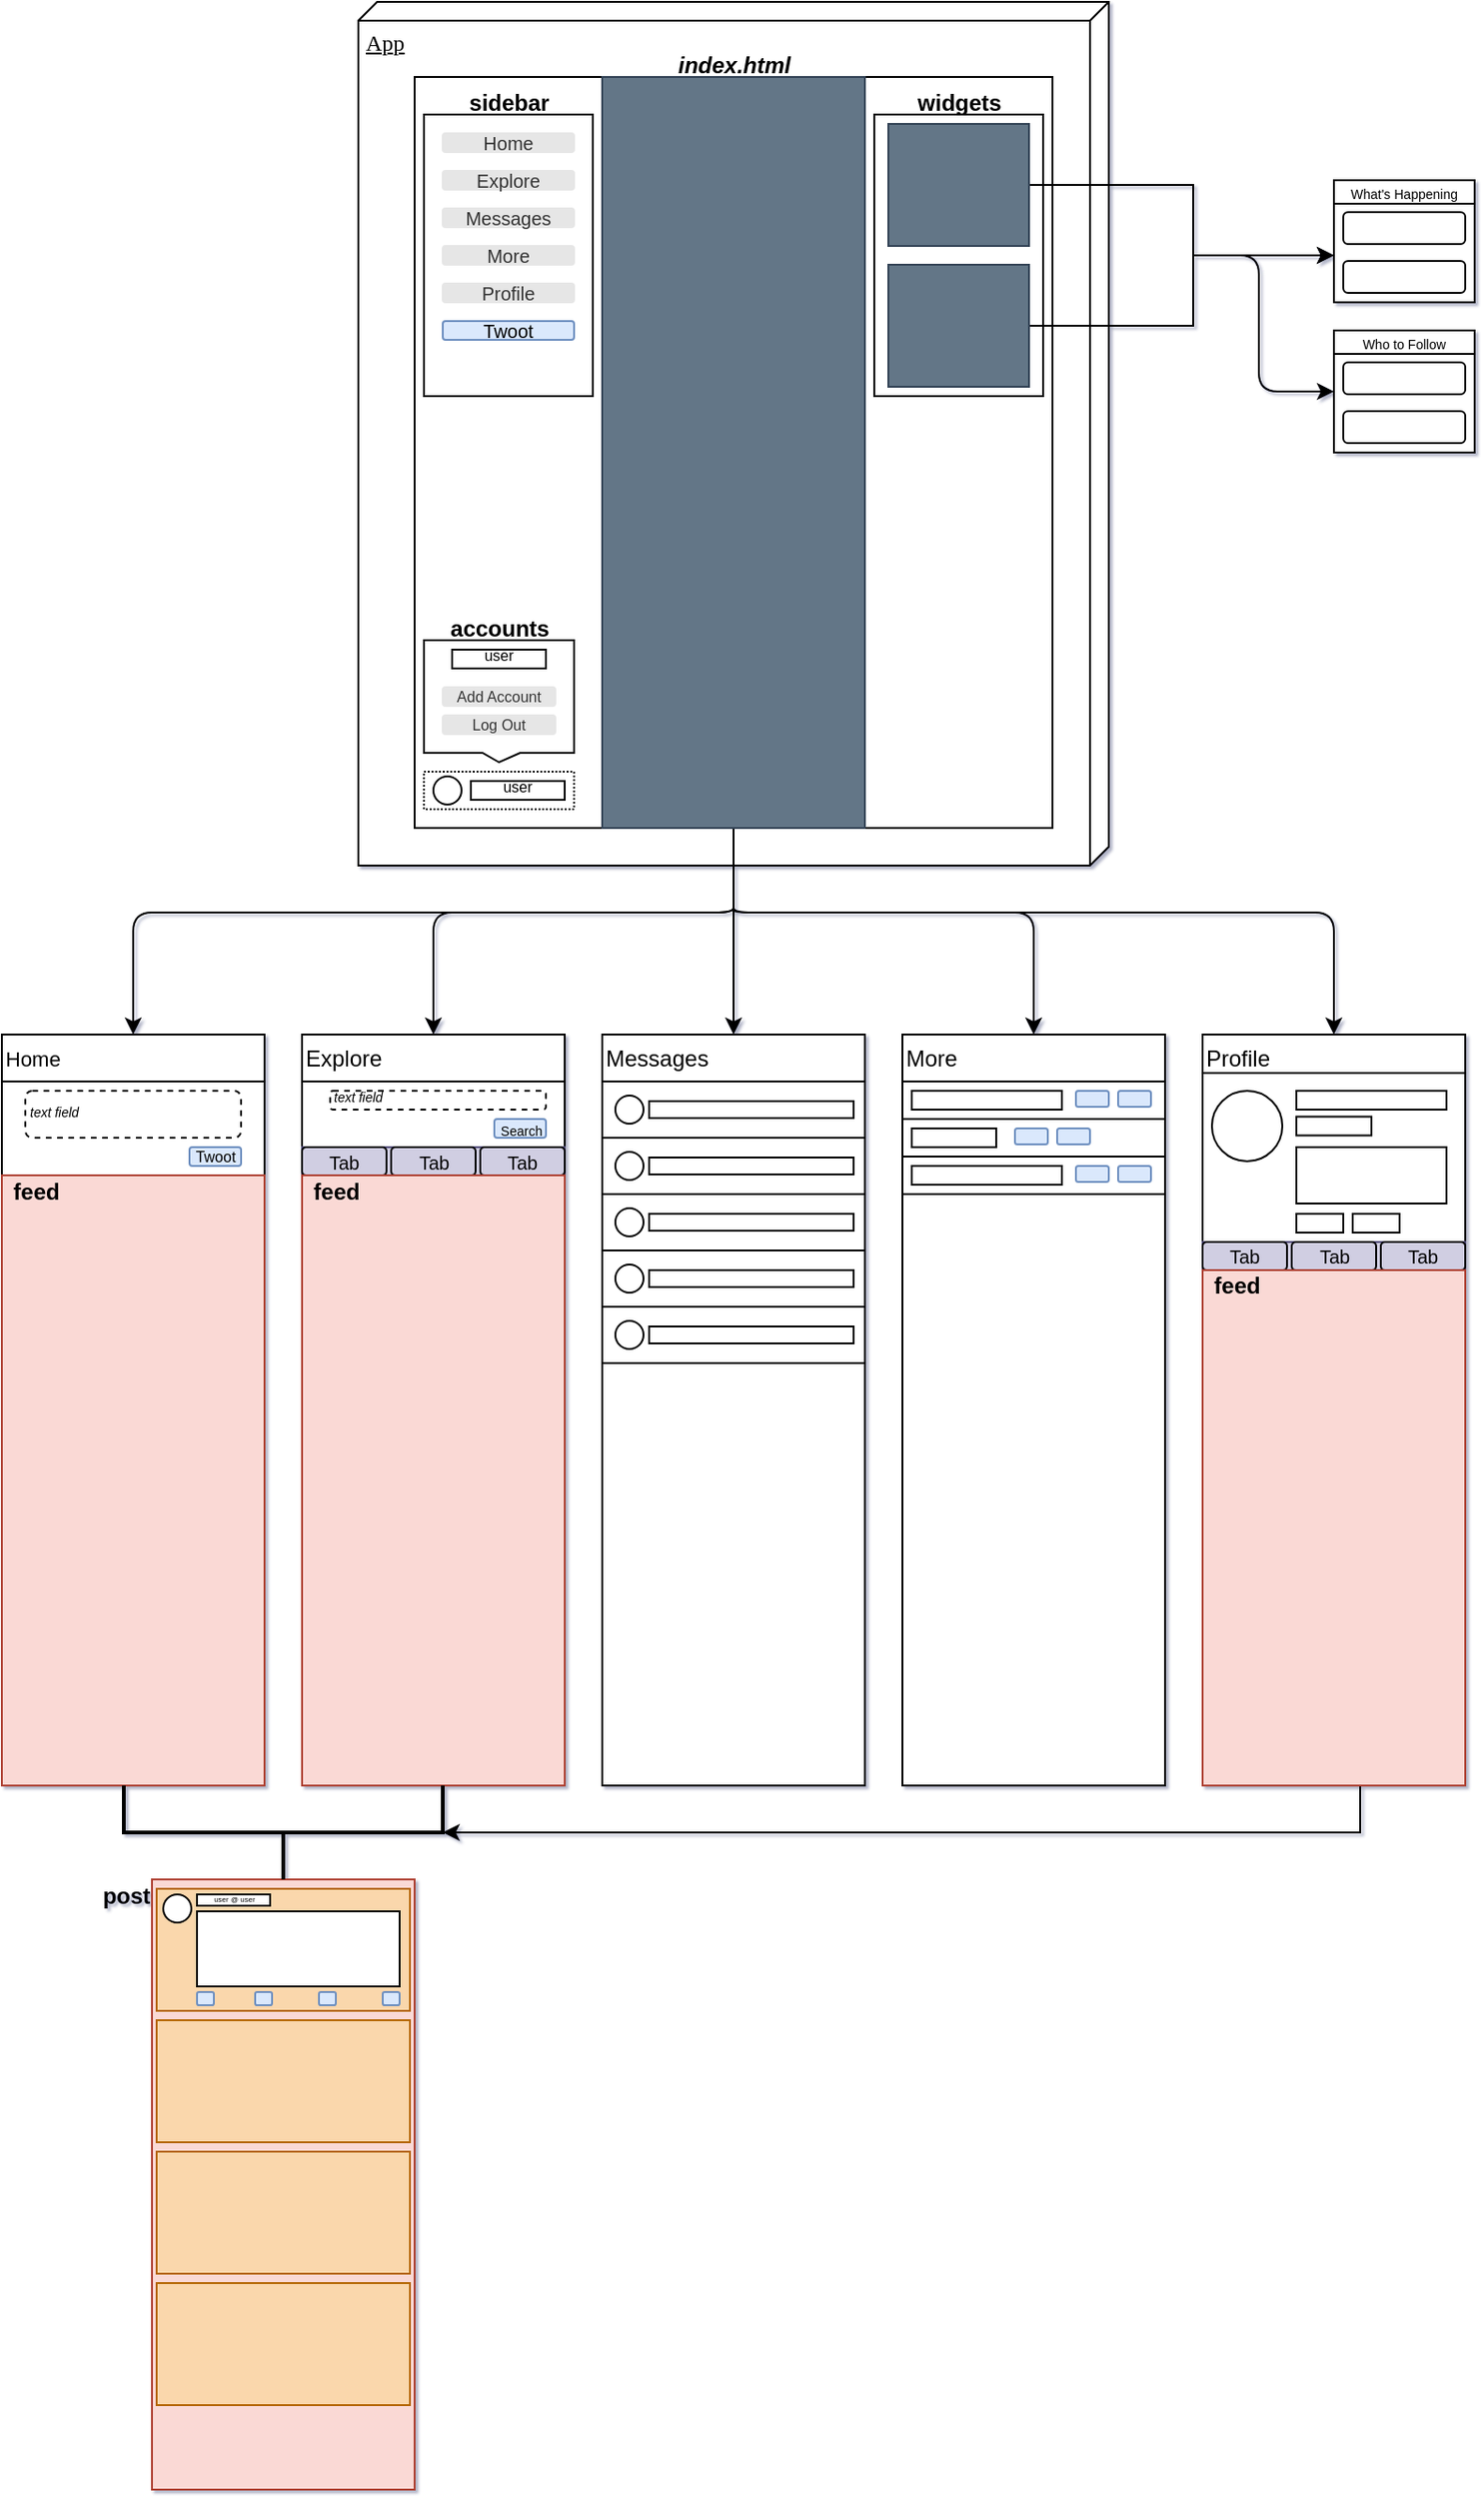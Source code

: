 <mxfile version="13.1.6" type="device"><diagram name="Page-1" id="5f0bae14-7c28-e335-631c-24af17079c00"><mxGraphModel dx="5815" dy="2143" grid="1" gridSize="5" guides="1" tooltips="1" connect="1" arrows="1" fold="1" page="1" pageScale="1" pageWidth="1100" pageHeight="850" background="#ffffff" math="0" shadow="1"><root><mxCell id="0"/><mxCell id="1" parent="0"/><mxCell id="e6B-smP4ppt92Zw9V9i2-34" value="" style="rounded=0;whiteSpace=wrap;html=1;strokeWidth=1;fontSize=10;fillColor=#fad9d5;strokeColor=#ae4132;" vertex="1" parent="1"><mxGeometry x="-90" y="1020" width="140" height="325" as="geometry"/></mxCell><mxCell id="39150e848f15840c-1" value="App" style="verticalAlign=top;align=left;spacingTop=8;spacingLeft=2;spacingRight=12;shape=cube;size=10;direction=south;fontStyle=4;html=1;rounded=0;shadow=0;comic=0;labelBackgroundColor=none;strokeWidth=1;fontFamily=Verdana;fontSize=12" parent="1" vertex="1"><mxGeometry x="20" y="20" width="400" height="460" as="geometry"/></mxCell><mxCell id="5C-w-oJKyc5HaczfVoes-1" value="" style="rounded=0;whiteSpace=wrap;html=1;" parent="1" vertex="1"><mxGeometry x="50" y="60" width="340" height="400" as="geometry"/></mxCell><mxCell id="5C-w-oJKyc5HaczfVoes-2" value="" style="rounded=0;whiteSpace=wrap;html=1;" parent="1" vertex="1"><mxGeometry x="50" y="60" width="110" height="400" as="geometry"/></mxCell><mxCell id="5C-w-oJKyc5HaczfVoes-3" value="&lt;div align=&quot;center&quot;&gt;&lt;i&gt;&lt;font style=&quot;font-size: 12px ; line-height: 120%&quot;&gt;index.html&lt;/font&gt;&lt;/i&gt;&lt;/div&gt;" style="text;strokeColor=none;fillColor=none;html=1;fontSize=24;fontStyle=1;verticalAlign=middle;align=center;" parent="1" vertex="1"><mxGeometry x="200" y="40" width="40" height="20" as="geometry"/></mxCell><mxCell id="5C-w-oJKyc5HaczfVoes-4" value="" style="rounded=0;whiteSpace=wrap;html=1;" parent="1" vertex="1"><mxGeometry x="280" y="60" width="110" height="400" as="geometry"/></mxCell><mxCell id="5C-w-oJKyc5HaczfVoes-33" style="edgeStyle=orthogonalEdgeStyle;rounded=0;orthogonalLoop=1;jettySize=auto;html=1;exitX=0.5;exitY=1;exitDx=0;exitDy=0;entryX=0.5;entryY=0;entryDx=0;entryDy=0;" parent="1" source="5C-w-oJKyc5HaczfVoes-5" target="5C-w-oJKyc5HaczfVoes-31" edge="1"><mxGeometry relative="1" as="geometry"><mxPoint x="220" y="520" as="targetPoint"/></mxGeometry></mxCell><mxCell id="5C-w-oJKyc5HaczfVoes-5" value="" style="rounded=0;whiteSpace=wrap;html=1;fillColor=#647687;strokeColor=#314354;fontColor=#ffffff;" parent="1" vertex="1"><mxGeometry x="150" y="60" width="140" height="400" as="geometry"/></mxCell><mxCell id="5C-w-oJKyc5HaczfVoes-6" value="" style="rounded=0;whiteSpace=wrap;html=1;" parent="1" vertex="1"><mxGeometry x="55" y="80" width="90" height="150" as="geometry"/></mxCell><mxCell id="5C-w-oJKyc5HaczfVoes-8" value="Home" style="rounded=1;html=1;shadow=0;dashed=0;whiteSpace=wrap;fontSize=10;fillColor=#E6E6E6;align=center;strokeColor=#E6E6E6;fontColor=#333333;" parent="1" vertex="1"><mxGeometry x="65" y="90" width="70" height="10" as="geometry"/></mxCell><mxCell id="5C-w-oJKyc5HaczfVoes-9" value="Explore" style="rounded=1;html=1;shadow=0;dashed=0;whiteSpace=wrap;fontSize=10;fillColor=#E6E6E6;align=center;strokeColor=#E6E6E6;fontColor=#333333;" parent="1" vertex="1"><mxGeometry x="65" y="110" width="70" height="10" as="geometry"/></mxCell><mxCell id="5C-w-oJKyc5HaczfVoes-10" value="Messages" style="rounded=1;html=1;shadow=0;dashed=0;whiteSpace=wrap;fontSize=10;fillColor=#E6E6E6;align=center;strokeColor=#E6E6E6;fontColor=#333333;" parent="1" vertex="1"><mxGeometry x="65" y="130" width="70" height="10" as="geometry"/></mxCell><mxCell id="5C-w-oJKyc5HaczfVoes-11" value="More" style="rounded=1;html=1;shadow=0;dashed=0;whiteSpace=wrap;fontSize=10;fillColor=#E6E6E6;align=center;strokeColor=#E6E6E6;fontColor=#333333;" parent="1" vertex="1"><mxGeometry x="65" y="150" width="70" height="10" as="geometry"/></mxCell><mxCell id="5C-w-oJKyc5HaczfVoes-12" value="Profile" style="rounded=1;html=1;shadow=0;dashed=0;whiteSpace=wrap;fontSize=10;fillColor=#E6E6E6;align=center;strokeColor=#E6E6E6;fontColor=#333333;" parent="1" vertex="1"><mxGeometry x="65" y="170" width="70" height="10" as="geometry"/></mxCell><mxCell id="5C-w-oJKyc5HaczfVoes-13" style="edgeStyle=orthogonalEdgeStyle;rounded=0;orthogonalLoop=1;jettySize=auto;html=1;exitX=0.5;exitY=1;exitDx=0;exitDy=0;" parent="1" source="5C-w-oJKyc5HaczfVoes-6" target="5C-w-oJKyc5HaczfVoes-6" edge="1"><mxGeometry relative="1" as="geometry"/></mxCell><mxCell id="5C-w-oJKyc5HaczfVoes-14" value="" style="rounded=0;whiteSpace=wrap;html=1;dashed=1;dashPattern=1 1;" parent="1" vertex="1"><mxGeometry x="55" y="430" width="80" height="20" as="geometry"/></mxCell><mxCell id="5C-w-oJKyc5HaczfVoes-15" value="&lt;div&gt;Twoot&lt;/div&gt;" style="rounded=1;html=1;shadow=0;dashed=0;whiteSpace=wrap;fontSize=10;fillColor=#dae8fc;align=center;strokeColor=#6c8ebf;" parent="1" vertex="1"><mxGeometry x="65" y="190" width="70" height="10" as="geometry"/></mxCell><mxCell id="5C-w-oJKyc5HaczfVoes-20" value="" style="rounded=0;whiteSpace=wrap;html=1;" parent="1" vertex="1"><mxGeometry x="295" y="80" width="90" height="150" as="geometry"/></mxCell><mxCell id="5C-w-oJKyc5HaczfVoes-21" value="" style="ellipse;whiteSpace=wrap;html=1;aspect=fixed;" parent="1" vertex="1"><mxGeometry x="60" y="432.5" width="15" height="15" as="geometry"/></mxCell><mxCell id="5C-w-oJKyc5HaczfVoes-22" value="&lt;sup&gt;&lt;font style=&quot;font-size: 8px&quot;&gt;user&lt;/font&gt;&lt;/sup&gt;" style="rounded=0;whiteSpace=wrap;html=1;" parent="1" vertex="1"><mxGeometry x="80" y="435" width="50" height="10" as="geometry"/></mxCell><mxCell id="5C-w-oJKyc5HaczfVoes-23" value="" style="shape=callout;whiteSpace=wrap;html=1;perimeter=calloutPerimeter;size=5;position=0.39;base=20;position2=0.5;" parent="1" vertex="1"><mxGeometry x="55" y="360" width="80" height="65" as="geometry"/></mxCell><mxCell id="5C-w-oJKyc5HaczfVoes-25" value="&lt;sup&gt;&lt;font style=&quot;font-size: 8px&quot;&gt;user&lt;/font&gt;&lt;/sup&gt;" style="rounded=0;whiteSpace=wrap;html=1;" parent="1" vertex="1"><mxGeometry x="70" y="365" width="50" height="10" as="geometry"/></mxCell><mxCell id="5C-w-oJKyc5HaczfVoes-26" value="&lt;div style=&quot;font-size: 8px&quot;&gt;&lt;font style=&quot;font-size: 8px&quot;&gt;Add Account&lt;/font&gt;&lt;/div&gt;" style="rounded=1;html=1;shadow=0;dashed=0;whiteSpace=wrap;fontSize=10;fillColor=#E6E6E6;align=center;strokeColor=#E6E6E6;fontColor=#333333;" parent="1" vertex="1"><mxGeometry x="65" y="385" width="60" height="10" as="geometry"/></mxCell><mxCell id="5C-w-oJKyc5HaczfVoes-27" value="&lt;div style=&quot;font-size: 8px&quot;&gt;&lt;font style=&quot;font-size: 8px&quot;&gt;Log Out&lt;/font&gt;&lt;/div&gt;" style="rounded=1;html=1;shadow=0;dashed=0;whiteSpace=wrap;fontSize=10;fillColor=#E6E6E6;align=center;strokeColor=#E6E6E6;fontColor=#333333;" parent="1" vertex="1"><mxGeometry x="65" y="400" width="60" height="10" as="geometry"/></mxCell><mxCell id="5C-w-oJKyc5HaczfVoes-31" value="" style="rounded=0;whiteSpace=wrap;html=1;" parent="1" vertex="1"><mxGeometry x="150" y="570" width="140" height="400" as="geometry"/></mxCell><mxCell id="5C-w-oJKyc5HaczfVoes-34" value="" style="rounded=0;whiteSpace=wrap;html=1;" parent="1" vertex="1"><mxGeometry x="-10" y="570" width="140" height="400" as="geometry"/></mxCell><mxCell id="5C-w-oJKyc5HaczfVoes-35" value="" style="rounded=0;whiteSpace=wrap;html=1;" parent="1" vertex="1"><mxGeometry x="310" y="570" width="140" height="400" as="geometry"/></mxCell><mxCell id="5C-w-oJKyc5HaczfVoes-36" value="" style="rounded=0;whiteSpace=wrap;html=1;" parent="1" vertex="1"><mxGeometry x="-170" y="570" width="140" height="400" as="geometry"/></mxCell><mxCell id="5C-w-oJKyc5HaczfVoes-37" value="" style="rounded=0;whiteSpace=wrap;html=1;" parent="1" vertex="1"><mxGeometry x="470" y="570" width="140" height="400" as="geometry"/></mxCell><mxCell id="5C-w-oJKyc5HaczfVoes-38" value="" style="edgeStyle=segmentEdgeStyle;endArrow=classic;html=1;entryX=0.5;entryY=0;entryDx=0;entryDy=0;" parent="1" target="5C-w-oJKyc5HaczfVoes-36" edge="1"><mxGeometry width="50" height="50" relative="1" as="geometry"><mxPoint x="220" y="500" as="sourcePoint"/><mxPoint x="-5" y="545" as="targetPoint"/><Array as="points"><mxPoint x="220" y="505"/><mxPoint x="-100" y="505"/></Array></mxGeometry></mxCell><mxCell id="5C-w-oJKyc5HaczfVoes-39" value="" style="edgeStyle=segmentEdgeStyle;endArrow=classic;html=1;entryX=0.5;entryY=0;entryDx=0;entryDy=0;" parent="1" edge="1"><mxGeometry width="50" height="50" relative="1" as="geometry"><mxPoint x="220" y="500" as="sourcePoint"/><mxPoint x="60" y="570" as="targetPoint"/><Array as="points"><mxPoint x="220" y="505"/><mxPoint x="60" y="505"/></Array></mxGeometry></mxCell><mxCell id="5C-w-oJKyc5HaczfVoes-40" value="" style="edgeStyle=segmentEdgeStyle;endArrow=classic;html=1;entryX=0.5;entryY=0;entryDx=0;entryDy=0;" parent="1" edge="1"><mxGeometry width="50" height="50" relative="1" as="geometry"><mxPoint x="220" y="500" as="sourcePoint"/><mxPoint x="379.99" y="570" as="targetPoint"/><Array as="points"><mxPoint x="220" y="500"/><mxPoint x="220" y="505"/><mxPoint x="380" y="505"/></Array></mxGeometry></mxCell><mxCell id="5C-w-oJKyc5HaczfVoes-41" value="" style="edgeStyle=segmentEdgeStyle;endArrow=classic;html=1;entryX=0.5;entryY=0;entryDx=0;entryDy=0;" parent="1" edge="1"><mxGeometry width="50" height="50" relative="1" as="geometry"><mxPoint x="220" y="505" as="sourcePoint"/><mxPoint x="539.99" y="570" as="targetPoint"/><Array as="points"><mxPoint x="220" y="500"/><mxPoint x="220" y="505"/><mxPoint x="540" y="505"/></Array></mxGeometry></mxCell><mxCell id="5C-w-oJKyc5HaczfVoes-43" value="&lt;font style=&quot;font-size: 12px&quot;&gt;sidebar&lt;/font&gt;" style="text;strokeColor=none;fillColor=none;html=1;fontSize=24;fontStyle=1;verticalAlign=middle;align=center;" parent="1" vertex="1"><mxGeometry x="82.5" y="60" width="35" height="20" as="geometry"/></mxCell><mxCell id="5C-w-oJKyc5HaczfVoes-44" value="&lt;font style=&quot;font-size: 12px&quot;&gt;accounts&lt;/font&gt;" style="text;strokeColor=none;fillColor=none;html=1;fontSize=24;fontStyle=1;verticalAlign=middle;align=center;" parent="1" vertex="1"><mxGeometry x="77.5" y="340" width="35" height="20" as="geometry"/></mxCell><mxCell id="5C-w-oJKyc5HaczfVoes-45" value="&lt;font style=&quot;font-size: 12px&quot;&gt;widgets&lt;/font&gt;" style="text;strokeColor=none;fillColor=none;html=1;fontSize=24;fontStyle=1;verticalAlign=middle;align=center;" parent="1" vertex="1"><mxGeometry x="322.5" y="60" width="35" height="20" as="geometry"/></mxCell><mxCell id="5C-w-oJKyc5HaczfVoes-49" style="edgeStyle=orthogonalEdgeStyle;rounded=0;orthogonalLoop=1;jettySize=auto;html=1;exitX=1;exitY=0.5;exitDx=0;exitDy=0;" parent="1" source="5C-w-oJKyc5HaczfVoes-46" edge="1"><mxGeometry relative="1" as="geometry"><mxPoint x="540" y="155" as="targetPoint"/><Array as="points"><mxPoint x="465" y="118"/><mxPoint x="465" y="155"/></Array></mxGeometry></mxCell><mxCell id="5C-w-oJKyc5HaczfVoes-46" value="" style="rounded=0;whiteSpace=wrap;html=1;fillColor=#647687;strokeColor=#314354;fontColor=#ffffff;" parent="1" vertex="1"><mxGeometry x="302.5" y="85" width="75" height="65" as="geometry"/></mxCell><mxCell id="5C-w-oJKyc5HaczfVoes-50" style="edgeStyle=orthogonalEdgeStyle;rounded=0;orthogonalLoop=1;jettySize=auto;html=1;exitX=1;exitY=0.5;exitDx=0;exitDy=0;" parent="1" source="5C-w-oJKyc5HaczfVoes-47" edge="1"><mxGeometry relative="1" as="geometry"><mxPoint x="540" y="155" as="targetPoint"/><Array as="points"><mxPoint x="465" y="193"/><mxPoint x="465" y="155"/></Array></mxGeometry></mxCell><mxCell id="5C-w-oJKyc5HaczfVoes-47" value="" style="rounded=0;whiteSpace=wrap;html=1;fillColor=#647687;strokeColor=#314354;fontColor=#ffffff;" parent="1" vertex="1"><mxGeometry x="302.5" y="160" width="75" height="65" as="geometry"/></mxCell><mxCell id="5C-w-oJKyc5HaczfVoes-51" value="" style="rounded=0;whiteSpace=wrap;html=1;" parent="1" vertex="1"><mxGeometry x="540" y="115" width="75" height="65" as="geometry"/></mxCell><mxCell id="5C-w-oJKyc5HaczfVoes-52" value="" style="rounded=0;whiteSpace=wrap;html=1;" parent="1" vertex="1"><mxGeometry x="540" y="195" width="75" height="65" as="geometry"/></mxCell><mxCell id="5C-w-oJKyc5HaczfVoes-54" value="" style="edgeStyle=segmentEdgeStyle;endArrow=classic;html=1;entryX=0;entryY=0.5;entryDx=0;entryDy=0;" parent="1" target="5C-w-oJKyc5HaczfVoes-52" edge="1"><mxGeometry width="50" height="50" relative="1" as="geometry"><mxPoint x="465" y="155" as="sourcePoint"/><mxPoint x="495" y="200" as="targetPoint"/><Array as="points"><mxPoint x="500" y="155"/><mxPoint x="500" y="228"/></Array></mxGeometry></mxCell><mxCell id="5C-w-oJKyc5HaczfVoes-56" value="&lt;font style=&quot;font-size: 7px&quot;&gt;Who to Follow&lt;br&gt;&lt;/font&gt;" style="rounded=0;whiteSpace=wrap;html=1;" parent="1" vertex="1"><mxGeometry x="540" y="195" width="75" height="12.5" as="geometry"/></mxCell><mxCell id="5C-w-oJKyc5HaczfVoes-63" value="" style="rounded=1;whiteSpace=wrap;html=1;" parent="1" vertex="1"><mxGeometry x="545" y="158" width="65" height="17" as="geometry"/></mxCell><mxCell id="5C-w-oJKyc5HaczfVoes-64" value="" style="rounded=1;whiteSpace=wrap;html=1;" parent="1" vertex="1"><mxGeometry x="545" y="212" width="65" height="17" as="geometry"/></mxCell><mxCell id="5C-w-oJKyc5HaczfVoes-65" value="" style="rounded=1;whiteSpace=wrap;html=1;" parent="1" vertex="1"><mxGeometry x="545" y="238" width="65" height="17" as="geometry"/></mxCell><mxCell id="sjUzF-y97kDB1ub5s8Gs-2" value="&lt;div style=&quot;font-size: 11px&quot; align=&quot;left&quot;&gt;&lt;font style=&quot;font-size: 11px&quot;&gt;Home&lt;/font&gt;&lt;/div&gt;" style="rounded=0;whiteSpace=wrap;html=1;align=left;" parent="1" vertex="1"><mxGeometry x="-170" y="570" width="140" height="25" as="geometry"/></mxCell><mxCell id="e6B-smP4ppt92Zw9V9i2-1" value="" style="rounded=0;whiteSpace=wrap;html=1;" vertex="1" parent="1"><mxGeometry x="-170" y="595" width="140" height="50" as="geometry"/></mxCell><mxCell id="e6B-smP4ppt92Zw9V9i2-2" value="&lt;div align=&quot;left&quot;&gt;&lt;sup&gt;&lt;i&gt;&lt;font style=&quot;font-size: 7px&quot;&gt;text field&lt;/font&gt;&lt;/i&gt;&lt;/sup&gt;&lt;br&gt;&lt;/div&gt;" style="rounded=1;whiteSpace=wrap;html=1;dashed=1;align=left;" vertex="1" parent="1"><mxGeometry x="-157.5" y="600" width="115" height="25" as="geometry"/></mxCell><mxCell id="e6B-smP4ppt92Zw9V9i2-3" value="&lt;div style=&quot;font-size: 8px&quot;&gt;&lt;font style=&quot;font-size: 8px&quot;&gt;Twoot&lt;/font&gt;&lt;/div&gt;" style="rounded=1;html=1;shadow=0;dashed=0;whiteSpace=wrap;fontSize=10;fillColor=#dae8fc;align=center;strokeColor=#6c8ebf;" vertex="1" parent="1"><mxGeometry x="-70" y="630" width="27.5" height="10" as="geometry"/></mxCell><mxCell id="e6B-smP4ppt92Zw9V9i2-5" value="" style="rounded=0;whiteSpace=wrap;html=1;fillColor=#fad7ac;strokeColor=#b46504;strokeWidth=1;" vertex="1" parent="1"><mxGeometry x="-87.5" y="1095" width="135" height="65" as="geometry"/></mxCell><mxCell id="e6B-smP4ppt92Zw9V9i2-6" value="" style="rounded=0;whiteSpace=wrap;html=1;fillColor=#fad7ac;strokeColor=#b46504;strokeWidth=1;" vertex="1" parent="1"><mxGeometry x="-87.5" y="1165" width="135" height="65" as="geometry"/></mxCell><mxCell id="e6B-smP4ppt92Zw9V9i2-7" value="" style="rounded=0;whiteSpace=wrap;html=1;fillColor=#fad7ac;strokeColor=#b46504;strokeWidth=1;" vertex="1" parent="1"><mxGeometry x="-87.5" y="1235" width="135" height="65" as="geometry"/></mxCell><mxCell id="e6B-smP4ppt92Zw9V9i2-8" value="Explore" style="rounded=0;whiteSpace=wrap;html=1;align=left;" vertex="1" parent="1"><mxGeometry x="-10" y="570" width="140" height="25" as="geometry"/></mxCell><mxCell id="e6B-smP4ppt92Zw9V9i2-13" value="" style="rounded=0;whiteSpace=wrap;html=1;strokeWidth=1;" vertex="1" parent="1"><mxGeometry x="-10" y="595" width="140" height="50" as="geometry"/></mxCell><mxCell id="e6B-smP4ppt92Zw9V9i2-14" value="&lt;div align=&quot;left&quot;&gt;&lt;sup&gt;&lt;i&gt;&lt;font style=&quot;font-size: 7px&quot;&gt;text field&lt;/font&gt;&lt;/i&gt;&lt;/sup&gt;&lt;br&gt;&lt;/div&gt;" style="rounded=1;whiteSpace=wrap;html=1;dashed=1;align=left;" vertex="1" parent="1"><mxGeometry x="5" y="600" width="115" height="10" as="geometry"/></mxCell><mxCell id="e6B-smP4ppt92Zw9V9i2-15" value="&lt;font style=&quot;font-size: 7px&quot;&gt;Search&lt;/font&gt;" style="rounded=1;html=1;shadow=0;dashed=0;whiteSpace=wrap;fontSize=10;fillColor=#dae8fc;align=center;strokeColor=#6c8ebf;" vertex="1" parent="1"><mxGeometry x="92.5" y="615" width="27.5" height="10" as="geometry"/></mxCell><mxCell id="e6B-smP4ppt92Zw9V9i2-19" value="" style="rounded=0;whiteSpace=wrap;html=1;strokeWidth=1;fillColor=#d0cee2;strokeColor=#56517e;" vertex="1" parent="1"><mxGeometry x="-10" y="630" width="140" height="15" as="geometry"/></mxCell><mxCell id="e6B-smP4ppt92Zw9V9i2-20" value="Tab" style="rounded=1;whiteSpace=wrap;html=1;strokeWidth=1;fillColor=none;fontSize=10;" vertex="1" parent="1"><mxGeometry x="85" y="630" width="45" height="15" as="geometry"/></mxCell><mxCell id="e6B-smP4ppt92Zw9V9i2-21" value="Tab" style="rounded=1;whiteSpace=wrap;html=1;strokeWidth=1;fillColor=none;fontSize=10;" vertex="1" parent="1"><mxGeometry x="37.5" y="630" width="45" height="15" as="geometry"/></mxCell><mxCell id="e6B-smP4ppt92Zw9V9i2-22" value="Tab" style="rounded=1;whiteSpace=wrap;html=1;strokeWidth=1;fillColor=none;fontSize=10;" vertex="1" parent="1"><mxGeometry x="-10" y="630" width="45" height="15" as="geometry"/></mxCell><mxCell id="e6B-smP4ppt92Zw9V9i2-23" value="" style="rounded=0;whiteSpace=wrap;html=1;fillColor=#fad7ac;strokeColor=#b46504;strokeWidth=1;" vertex="1" parent="1"><mxGeometry x="-87.5" y="1025" width="135" height="65" as="geometry"/></mxCell><mxCell id="e6B-smP4ppt92Zw9V9i2-31" value="&lt;font style=&quot;font-size: 12px&quot;&gt;post&lt;/font&gt;" style="text;strokeColor=none;fillColor=none;html=1;fontSize=24;fontStyle=1;verticalAlign=middle;align=center;" vertex="1" parent="1"><mxGeometry x="-122" y="1015" width="35" height="20" as="geometry"/></mxCell><mxCell id="e6B-smP4ppt92Zw9V9i2-36" value="" style="rounded=0;whiteSpace=wrap;html=1;strokeWidth=1;fontSize=10;fillColor=#fad9d5;strokeColor=#ae4132;" vertex="1" parent="1"><mxGeometry x="-170" y="645" width="140" height="325" as="geometry"/></mxCell><mxCell id="e6B-smP4ppt92Zw9V9i2-37" value="&lt;font style=&quot;font-size: 12px&quot;&gt;feed&lt;/font&gt;" style="text;strokeColor=none;fillColor=none;html=1;fontSize=24;fontStyle=1;verticalAlign=middle;align=center;" vertex="1" parent="1"><mxGeometry x="-170" y="640" width="35" height="20" as="geometry"/></mxCell><mxCell id="e6B-smP4ppt92Zw9V9i2-38" value="" style="rounded=0;whiteSpace=wrap;html=1;strokeWidth=1;fontSize=10;fillColor=#fad9d5;strokeColor=#ae4132;" vertex="1" parent="1"><mxGeometry x="-10" y="645" width="140" height="325" as="geometry"/></mxCell><mxCell id="e6B-smP4ppt92Zw9V9i2-39" value="&lt;font style=&quot;font-size: 12px&quot;&gt;feed&lt;/font&gt;" style="text;strokeColor=none;fillColor=none;html=1;fontSize=24;fontStyle=1;verticalAlign=middle;align=center;" vertex="1" parent="1"><mxGeometry x="-10" y="640" width="35" height="20" as="geometry"/></mxCell><mxCell id="e6B-smP4ppt92Zw9V9i2-41" value="" style="strokeWidth=2;html=1;shape=mxgraph.flowchart.annotation_2;align=left;labelPosition=right;pointerEvents=1;fontSize=10;rotation=-90;" vertex="1" parent="1"><mxGeometry x="-45" y="910" width="50" height="170" as="geometry"/></mxCell><mxCell id="e6B-smP4ppt92Zw9V9i2-42" value="Messages" style="rounded=0;whiteSpace=wrap;html=1;align=left;" vertex="1" parent="1"><mxGeometry x="150" y="570" width="140" height="25" as="geometry"/></mxCell><mxCell id="e6B-smP4ppt92Zw9V9i2-43" value="More" style="rounded=0;whiteSpace=wrap;html=1;align=left;" vertex="1" parent="1"><mxGeometry x="310" y="570" width="140" height="25" as="geometry"/></mxCell><mxCell id="e6B-smP4ppt92Zw9V9i2-44" value="Profile" style="rounded=0;whiteSpace=wrap;html=1;align=left;" vertex="1" parent="1"><mxGeometry x="470" y="570" width="140" height="25" as="geometry"/></mxCell><mxCell id="e6B-smP4ppt92Zw9V9i2-45" value="" style="rounded=1;whiteSpace=wrap;html=1;" vertex="1" parent="1"><mxGeometry x="545" y="132" width="65" height="17" as="geometry"/></mxCell><mxCell id="e6B-smP4ppt92Zw9V9i2-46" value="&lt;font style=&quot;font-size: 7px&quot;&gt;What's Happening&lt;br&gt;&lt;/font&gt;" style="rounded=0;whiteSpace=wrap;html=1;" vertex="1" parent="1"><mxGeometry x="540" y="115" width="75" height="12.5" as="geometry"/></mxCell><mxCell id="e6B-smP4ppt92Zw9V9i2-48" value="" style="verticalLabelPosition=bottom;verticalAlign=top;html=1;shape=mxgraph.flowchart.on-page_reference;strokeWidth=1;fontSize=10;" vertex="1" parent="1"><mxGeometry x="-84" y="1028" width="15" height="15" as="geometry"/></mxCell><mxCell id="e6B-smP4ppt92Zw9V9i2-53" value="" style="rounded=0;whiteSpace=wrap;html=1;strokeWidth=1;fontSize=10;verticalAlign=middle;horizontal=1;labelPosition=center;verticalLabelPosition=middle;align=center;" vertex="1" parent="1"><mxGeometry x="-66" y="1028" width="39" height="6" as="geometry"/></mxCell><mxCell id="e6B-smP4ppt92Zw9V9i2-54" value="&lt;font style=&quot;font-size: 4px&quot;&gt;user @ user&lt;/font&gt;" style="text;html=1;strokeColor=none;fillColor=none;align=center;verticalAlign=middle;whiteSpace=wrap;rounded=0;fontSize=10;" vertex="1" parent="1"><mxGeometry x="-66" y="1024" width="40" height="8" as="geometry"/></mxCell><mxCell id="e6B-smP4ppt92Zw9V9i2-55" value="" style="rounded=0;whiteSpace=wrap;html=1;strokeWidth=1;fontSize=10;" vertex="1" parent="1"><mxGeometry x="-66" y="1037" width="108" height="40" as="geometry"/></mxCell><mxCell id="e6B-smP4ppt92Zw9V9i2-56" value="" style="rounded=1;html=1;shadow=0;dashed=0;whiteSpace=wrap;fontSize=10;fillColor=#dae8fc;align=center;strokeColor=#6c8ebf;" vertex="1" parent="1"><mxGeometry x="-66" y="1080" width="9" height="7" as="geometry"/></mxCell><mxCell id="e6B-smP4ppt92Zw9V9i2-57" value="" style="rounded=1;html=1;shadow=0;dashed=0;whiteSpace=wrap;fontSize=10;fillColor=#dae8fc;align=center;strokeColor=#6c8ebf;" vertex="1" parent="1"><mxGeometry x="33" y="1080" width="9" height="7" as="geometry"/></mxCell><mxCell id="e6B-smP4ppt92Zw9V9i2-58" value="" style="rounded=1;html=1;shadow=0;dashed=0;whiteSpace=wrap;fontSize=10;fillColor=#dae8fc;align=center;strokeColor=#6c8ebf;" vertex="1" parent="1"><mxGeometry x="-35" y="1080" width="9" height="7" as="geometry"/></mxCell><mxCell id="e6B-smP4ppt92Zw9V9i2-59" value="" style="rounded=1;html=1;shadow=0;dashed=0;whiteSpace=wrap;fontSize=10;fillColor=#dae8fc;align=center;strokeColor=#6c8ebf;" vertex="1" parent="1"><mxGeometry x="-1" y="1080" width="9" height="7" as="geometry"/></mxCell><mxCell id="e6B-smP4ppt92Zw9V9i2-60" value="" style="rounded=0;whiteSpace=wrap;html=1;strokeWidth=1;fontSize=10;" vertex="1" parent="1"><mxGeometry x="150" y="595" width="140" height="30" as="geometry"/></mxCell><mxCell id="e6B-smP4ppt92Zw9V9i2-61" value="" style="ellipse;whiteSpace=wrap;html=1;aspect=fixed;strokeWidth=1;fontSize=10;" vertex="1" parent="1"><mxGeometry x="157" y="602.5" width="15" height="15" as="geometry"/></mxCell><mxCell id="e6B-smP4ppt92Zw9V9i2-63" value="" style="rounded=0;whiteSpace=wrap;html=1;strokeWidth=1;fontSize=10;" vertex="1" parent="1"><mxGeometry x="175" y="605.5" width="109" height="9" as="geometry"/></mxCell><mxCell id="e6B-smP4ppt92Zw9V9i2-64" value="" style="rounded=0;whiteSpace=wrap;html=1;strokeWidth=1;fontSize=10;" vertex="1" parent="1"><mxGeometry x="150" y="625" width="140" height="30" as="geometry"/></mxCell><mxCell id="e6B-smP4ppt92Zw9V9i2-65" value="" style="ellipse;whiteSpace=wrap;html=1;aspect=fixed;strokeWidth=1;fontSize=10;" vertex="1" parent="1"><mxGeometry x="157" y="632.5" width="15" height="15" as="geometry"/></mxCell><mxCell id="e6B-smP4ppt92Zw9V9i2-66" value="" style="rounded=0;whiteSpace=wrap;html=1;strokeWidth=1;fontSize=10;" vertex="1" parent="1"><mxGeometry x="175" y="635.5" width="109" height="9" as="geometry"/></mxCell><mxCell id="e6B-smP4ppt92Zw9V9i2-67" value="" style="rounded=0;whiteSpace=wrap;html=1;strokeWidth=1;fontSize=10;" vertex="1" parent="1"><mxGeometry x="150" y="655" width="140" height="30" as="geometry"/></mxCell><mxCell id="e6B-smP4ppt92Zw9V9i2-68" value="" style="ellipse;whiteSpace=wrap;html=1;aspect=fixed;strokeWidth=1;fontSize=10;" vertex="1" parent="1"><mxGeometry x="157" y="662.5" width="15" height="15" as="geometry"/></mxCell><mxCell id="e6B-smP4ppt92Zw9V9i2-69" value="" style="rounded=0;whiteSpace=wrap;html=1;strokeWidth=1;fontSize=10;" vertex="1" parent="1"><mxGeometry x="175" y="665.5" width="109" height="9" as="geometry"/></mxCell><mxCell id="e6B-smP4ppt92Zw9V9i2-70" value="" style="rounded=0;whiteSpace=wrap;html=1;strokeWidth=1;fontSize=10;" vertex="1" parent="1"><mxGeometry x="150" y="685" width="140" height="30" as="geometry"/></mxCell><mxCell id="e6B-smP4ppt92Zw9V9i2-71" value="" style="ellipse;whiteSpace=wrap;html=1;aspect=fixed;strokeWidth=1;fontSize=10;" vertex="1" parent="1"><mxGeometry x="157" y="692.5" width="15" height="15" as="geometry"/></mxCell><mxCell id="e6B-smP4ppt92Zw9V9i2-72" value="" style="rounded=0;whiteSpace=wrap;html=1;strokeWidth=1;fontSize=10;" vertex="1" parent="1"><mxGeometry x="175" y="695.5" width="109" height="9" as="geometry"/></mxCell><mxCell id="e6B-smP4ppt92Zw9V9i2-73" value="" style="rounded=0;whiteSpace=wrap;html=1;strokeWidth=1;fontSize=10;" vertex="1" parent="1"><mxGeometry x="150" y="715" width="140" height="30" as="geometry"/></mxCell><mxCell id="e6B-smP4ppt92Zw9V9i2-74" value="" style="ellipse;whiteSpace=wrap;html=1;aspect=fixed;strokeWidth=1;fontSize=10;" vertex="1" parent="1"><mxGeometry x="157" y="722.5" width="15" height="15" as="geometry"/></mxCell><mxCell id="e6B-smP4ppt92Zw9V9i2-75" value="" style="rounded=0;whiteSpace=wrap;html=1;strokeWidth=1;fontSize=10;" vertex="1" parent="1"><mxGeometry x="175" y="725.5" width="109" height="9" as="geometry"/></mxCell><mxCell id="e6B-smP4ppt92Zw9V9i2-76" value="" style="rounded=0;whiteSpace=wrap;html=1;strokeWidth=1;fontSize=10;" vertex="1" parent="1"><mxGeometry x="310" y="595" width="140" height="20" as="geometry"/></mxCell><mxCell id="e6B-smP4ppt92Zw9V9i2-78" value="" style="rounded=0;whiteSpace=wrap;html=1;strokeWidth=1;fontSize=10;" vertex="1" parent="1"><mxGeometry x="315" y="600" width="80" height="10" as="geometry"/></mxCell><mxCell id="e6B-smP4ppt92Zw9V9i2-79" value="" style="rounded=1;html=1;shadow=0;dashed=0;whiteSpace=wrap;fontSize=10;fillColor=#dae8fc;align=center;strokeColor=#6c8ebf;" vertex="1" parent="1"><mxGeometry x="402.5" y="600" width="17.5" height="8.5" as="geometry"/></mxCell><mxCell id="e6B-smP4ppt92Zw9V9i2-80" value="" style="rounded=1;html=1;shadow=0;dashed=0;whiteSpace=wrap;fontSize=10;fillColor=#dae8fc;align=center;strokeColor=#6c8ebf;" vertex="1" parent="1"><mxGeometry x="425" y="600" width="17.5" height="8.5" as="geometry"/></mxCell><mxCell id="e6B-smP4ppt92Zw9V9i2-81" value="" style="rounded=0;whiteSpace=wrap;html=1;strokeWidth=1;fontSize=10;" vertex="1" parent="1"><mxGeometry x="310" y="615" width="140" height="20" as="geometry"/></mxCell><mxCell id="e6B-smP4ppt92Zw9V9i2-82" value="" style="rounded=0;whiteSpace=wrap;html=1;strokeWidth=1;fontSize=10;" vertex="1" parent="1"><mxGeometry x="315" y="620" width="45" height="10" as="geometry"/></mxCell><mxCell id="e6B-smP4ppt92Zw9V9i2-83" value="" style="rounded=1;html=1;shadow=0;dashed=0;whiteSpace=wrap;fontSize=10;fillColor=#dae8fc;align=center;strokeColor=#6c8ebf;" vertex="1" parent="1"><mxGeometry x="370" y="620" width="17.5" height="8.5" as="geometry"/></mxCell><mxCell id="e6B-smP4ppt92Zw9V9i2-84" value="" style="rounded=1;html=1;shadow=0;dashed=0;whiteSpace=wrap;fontSize=10;fillColor=#dae8fc;align=center;strokeColor=#6c8ebf;" vertex="1" parent="1"><mxGeometry x="392.5" y="620" width="17.5" height="8.5" as="geometry"/></mxCell><mxCell id="e6B-smP4ppt92Zw9V9i2-85" value="" style="rounded=0;whiteSpace=wrap;html=1;strokeWidth=1;fontSize=10;" vertex="1" parent="1"><mxGeometry x="310" y="635" width="140" height="20" as="geometry"/></mxCell><mxCell id="e6B-smP4ppt92Zw9V9i2-86" value="" style="rounded=0;whiteSpace=wrap;html=1;strokeWidth=1;fontSize=10;" vertex="1" parent="1"><mxGeometry x="315" y="640" width="80" height="10" as="geometry"/></mxCell><mxCell id="e6B-smP4ppt92Zw9V9i2-87" value="" style="rounded=1;html=1;shadow=0;dashed=0;whiteSpace=wrap;fontSize=10;fillColor=#dae8fc;align=center;strokeColor=#6c8ebf;" vertex="1" parent="1"><mxGeometry x="402.5" y="640" width="17.5" height="8.5" as="geometry"/></mxCell><mxCell id="e6B-smP4ppt92Zw9V9i2-88" value="" style="rounded=1;html=1;shadow=0;dashed=0;whiteSpace=wrap;fontSize=10;fillColor=#dae8fc;align=center;strokeColor=#6c8ebf;" vertex="1" parent="1"><mxGeometry x="425" y="640" width="17.5" height="8.5" as="geometry"/></mxCell><mxCell id="e6B-smP4ppt92Zw9V9i2-89" value="" style="rounded=0;whiteSpace=wrap;html=1;strokeWidth=1;fontSize=10;" vertex="1" parent="1"><mxGeometry x="470" y="590.5" width="140" height="90" as="geometry"/></mxCell><mxCell id="e6B-smP4ppt92Zw9V9i2-90" value="" style="ellipse;whiteSpace=wrap;html=1;aspect=fixed;strokeWidth=1;fontSize=10;" vertex="1" parent="1"><mxGeometry x="475" y="600" width="37.5" height="37.5" as="geometry"/></mxCell><mxCell id="e6B-smP4ppt92Zw9V9i2-91" value="" style="rounded=0;whiteSpace=wrap;html=1;strokeWidth=1;fontSize=10;" vertex="1" parent="1"><mxGeometry x="520" y="600" width="80" height="10" as="geometry"/></mxCell><mxCell id="e6B-smP4ppt92Zw9V9i2-92" value="" style="rounded=0;whiteSpace=wrap;html=1;strokeWidth=1;fontSize=10;" vertex="1" parent="1"><mxGeometry x="520" y="613.75" width="40" height="10" as="geometry"/></mxCell><mxCell id="e6B-smP4ppt92Zw9V9i2-93" value="" style="rounded=0;whiteSpace=wrap;html=1;strokeWidth=1;fontSize=10;" vertex="1" parent="1"><mxGeometry x="520" y="665.5" width="25" height="10" as="geometry"/></mxCell><mxCell id="e6B-smP4ppt92Zw9V9i2-94" value="" style="rounded=0;whiteSpace=wrap;html=1;strokeWidth=1;fontSize=10;" vertex="1" parent="1"><mxGeometry x="550" y="665.5" width="25" height="10" as="geometry"/></mxCell><mxCell id="e6B-smP4ppt92Zw9V9i2-95" value="" style="rounded=0;whiteSpace=wrap;html=1;strokeWidth=1;fontSize=10;" vertex="1" parent="1"><mxGeometry x="520" y="630" width="80" height="30" as="geometry"/></mxCell><mxCell id="e6B-smP4ppt92Zw9V9i2-96" value="" style="rounded=0;whiteSpace=wrap;html=1;strokeWidth=1;fillColor=#d0cee2;strokeColor=#56517e;" vertex="1" parent="1"><mxGeometry x="470" y="680.5" width="140" height="15" as="geometry"/></mxCell><mxCell id="e6B-smP4ppt92Zw9V9i2-97" value="Tab" style="rounded=1;whiteSpace=wrap;html=1;strokeWidth=1;fillColor=none;fontSize=10;" vertex="1" parent="1"><mxGeometry x="565" y="680.5" width="45" height="15" as="geometry"/></mxCell><mxCell id="e6B-smP4ppt92Zw9V9i2-98" value="Tab" style="rounded=1;whiteSpace=wrap;html=1;strokeWidth=1;fillColor=none;fontSize=10;" vertex="1" parent="1"><mxGeometry x="517.5" y="680.5" width="45" height="15" as="geometry"/></mxCell><mxCell id="e6B-smP4ppt92Zw9V9i2-99" value="Tab" style="rounded=1;whiteSpace=wrap;html=1;strokeWidth=1;fillColor=none;fontSize=10;" vertex="1" parent="1"><mxGeometry x="470" y="680.5" width="45" height="15" as="geometry"/></mxCell><mxCell id="e6B-smP4ppt92Zw9V9i2-100" value="" style="rounded=0;whiteSpace=wrap;html=1;strokeWidth=1;fontSize=10;fillColor=#fad9d5;strokeColor=#ae4132;" vertex="1" parent="1"><mxGeometry x="470" y="695.5" width="140" height="274.5" as="geometry"/></mxCell><mxCell id="e6B-smP4ppt92Zw9V9i2-101" value="&lt;font style=&quot;font-size: 12px&quot;&gt;feed&lt;/font&gt;" style="text;strokeColor=none;fillColor=none;html=1;fontSize=24;fontStyle=1;verticalAlign=middle;align=center;" vertex="1" parent="1"><mxGeometry x="470" y="690" width="35" height="20" as="geometry"/></mxCell><mxCell id="e6B-smP4ppt92Zw9V9i2-103" style="edgeStyle=orthogonalEdgeStyle;rounded=0;orthogonalLoop=1;jettySize=auto;html=1;fontSize=10;entryX=0.5;entryY=1;entryDx=0;entryDy=0;entryPerimeter=0;exitX=0.6;exitY=1.002;exitDx=0;exitDy=0;exitPerimeter=0;" edge="1" parent="1" source="e6B-smP4ppt92Zw9V9i2-100" target="e6B-smP4ppt92Zw9V9i2-41"><mxGeometry relative="1" as="geometry"><mxPoint x="435" y="994.58" as="targetPoint"/><mxPoint x="554" y="975" as="sourcePoint"/><Array as="points"><mxPoint x="554" y="995"/></Array></mxGeometry></mxCell></root></mxGraphModel></diagram></mxfile>